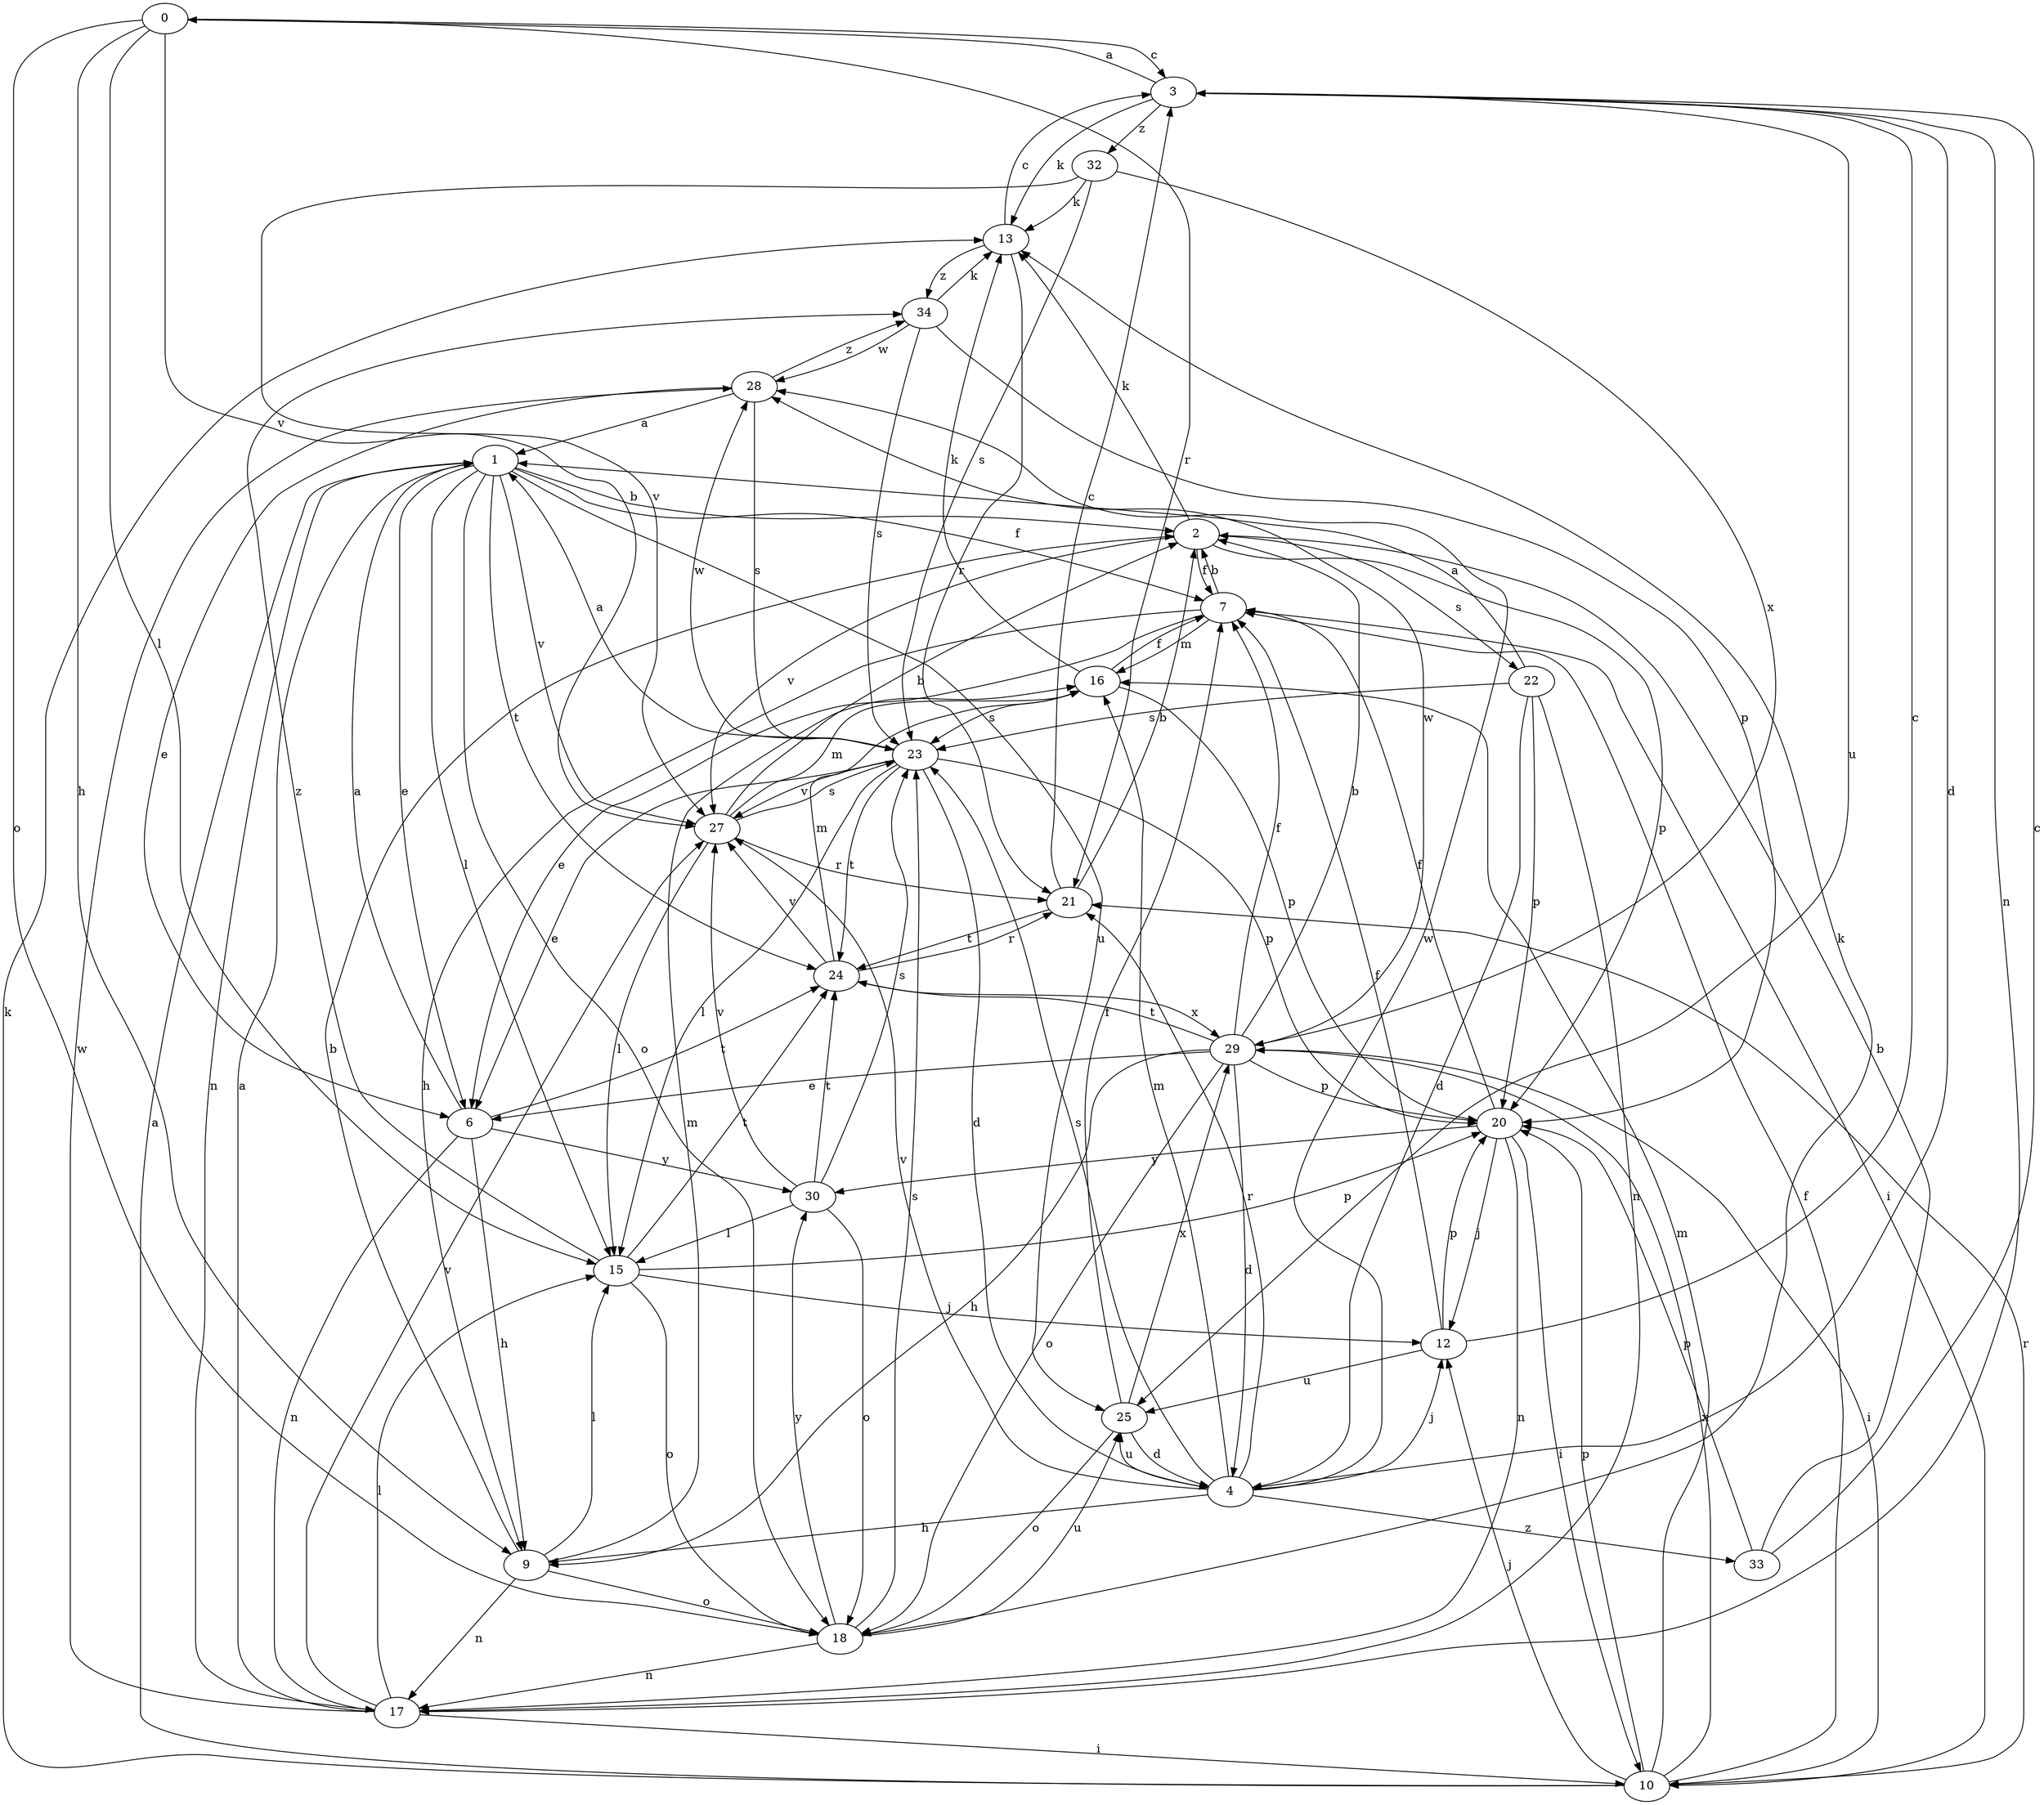 strict digraph  {
0;
1;
2;
3;
4;
6;
7;
9;
10;
12;
13;
15;
16;
17;
18;
20;
21;
22;
23;
24;
25;
27;
28;
29;
30;
32;
33;
34;
0 -> 3  [label=c];
0 -> 9  [label=h];
0 -> 15  [label=l];
0 -> 18  [label=o];
0 -> 21  [label=r];
0 -> 27  [label=v];
1 -> 2  [label=b];
1 -> 6  [label=e];
1 -> 7  [label=f];
1 -> 15  [label=l];
1 -> 17  [label=n];
1 -> 18  [label=o];
1 -> 24  [label=t];
1 -> 25  [label=u];
1 -> 27  [label=v];
2 -> 7  [label=f];
2 -> 13  [label=k];
2 -> 20  [label=p];
2 -> 22  [label=s];
2 -> 27  [label=v];
3 -> 0  [label=a];
3 -> 4  [label=d];
3 -> 13  [label=k];
3 -> 17  [label=n];
3 -> 25  [label=u];
3 -> 32  [label=z];
4 -> 9  [label=h];
4 -> 12  [label=j];
4 -> 16  [label=m];
4 -> 21  [label=r];
4 -> 23  [label=s];
4 -> 25  [label=u];
4 -> 27  [label=v];
4 -> 28  [label=w];
4 -> 33  [label=z];
6 -> 1  [label=a];
6 -> 9  [label=h];
6 -> 17  [label=n];
6 -> 24  [label=t];
6 -> 30  [label=y];
7 -> 2  [label=b];
7 -> 6  [label=e];
7 -> 9  [label=h];
7 -> 10  [label=i];
7 -> 16  [label=m];
9 -> 2  [label=b];
9 -> 15  [label=l];
9 -> 16  [label=m];
9 -> 17  [label=n];
9 -> 18  [label=o];
10 -> 1  [label=a];
10 -> 7  [label=f];
10 -> 12  [label=j];
10 -> 13  [label=k];
10 -> 16  [label=m];
10 -> 20  [label=p];
10 -> 21  [label=r];
10 -> 29  [label=x];
12 -> 3  [label=c];
12 -> 7  [label=f];
12 -> 20  [label=p];
12 -> 25  [label=u];
13 -> 3  [label=c];
13 -> 21  [label=r];
13 -> 34  [label=z];
15 -> 12  [label=j];
15 -> 18  [label=o];
15 -> 20  [label=p];
15 -> 24  [label=t];
15 -> 34  [label=z];
16 -> 7  [label=f];
16 -> 13  [label=k];
16 -> 20  [label=p];
16 -> 23  [label=s];
17 -> 1  [label=a];
17 -> 10  [label=i];
17 -> 15  [label=l];
17 -> 27  [label=v];
17 -> 28  [label=w];
18 -> 13  [label=k];
18 -> 17  [label=n];
18 -> 23  [label=s];
18 -> 25  [label=u];
18 -> 30  [label=y];
20 -> 7  [label=f];
20 -> 10  [label=i];
20 -> 12  [label=j];
20 -> 17  [label=n];
20 -> 30  [label=y];
21 -> 2  [label=b];
21 -> 3  [label=c];
21 -> 24  [label=t];
22 -> 1  [label=a];
22 -> 4  [label=d];
22 -> 17  [label=n];
22 -> 20  [label=p];
22 -> 23  [label=s];
23 -> 1  [label=a];
23 -> 4  [label=d];
23 -> 6  [label=e];
23 -> 15  [label=l];
23 -> 20  [label=p];
23 -> 24  [label=t];
23 -> 27  [label=v];
23 -> 28  [label=w];
24 -> 16  [label=m];
24 -> 21  [label=r];
24 -> 27  [label=v];
24 -> 29  [label=x];
25 -> 4  [label=d];
25 -> 7  [label=f];
25 -> 18  [label=o];
25 -> 29  [label=x];
27 -> 2  [label=b];
27 -> 15  [label=l];
27 -> 16  [label=m];
27 -> 21  [label=r];
27 -> 23  [label=s];
28 -> 1  [label=a];
28 -> 6  [label=e];
28 -> 23  [label=s];
28 -> 34  [label=z];
29 -> 2  [label=b];
29 -> 4  [label=d];
29 -> 6  [label=e];
29 -> 7  [label=f];
29 -> 9  [label=h];
29 -> 10  [label=i];
29 -> 18  [label=o];
29 -> 20  [label=p];
29 -> 24  [label=t];
29 -> 28  [label=w];
30 -> 15  [label=l];
30 -> 18  [label=o];
30 -> 23  [label=s];
30 -> 24  [label=t];
30 -> 27  [label=v];
32 -> 13  [label=k];
32 -> 23  [label=s];
32 -> 27  [label=v];
32 -> 29  [label=x];
33 -> 2  [label=b];
33 -> 3  [label=c];
33 -> 20  [label=p];
34 -> 13  [label=k];
34 -> 20  [label=p];
34 -> 23  [label=s];
34 -> 28  [label=w];
}
